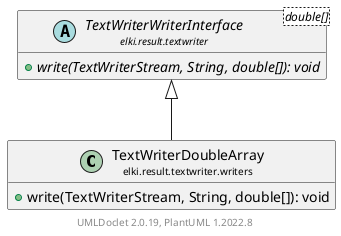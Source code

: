 @startuml
    remove .*\.(Instance|Par|Parameterizer|Factory)$
    set namespaceSeparator none
    hide empty fields
    hide empty methods

    class "<size:14>TextWriterDoubleArray\n<size:10>elki.result.textwriter.writers" as elki.result.textwriter.writers.TextWriterDoubleArray [[TextWriterDoubleArray.html]] {
        +write(TextWriterStream, String, double[]): void
    }

    abstract class "<size:14>TextWriterWriterInterface\n<size:10>elki.result.textwriter" as elki.result.textwriter.TextWriterWriterInterface<double[]> [[../TextWriterWriterInterface.html]] {
        {abstract} +write(TextWriterStream, String, double[]): void
    }

    elki.result.textwriter.TextWriterWriterInterface <|-- elki.result.textwriter.writers.TextWriterDoubleArray

    center footer UMLDoclet 2.0.19, PlantUML 1.2022.8
@enduml
